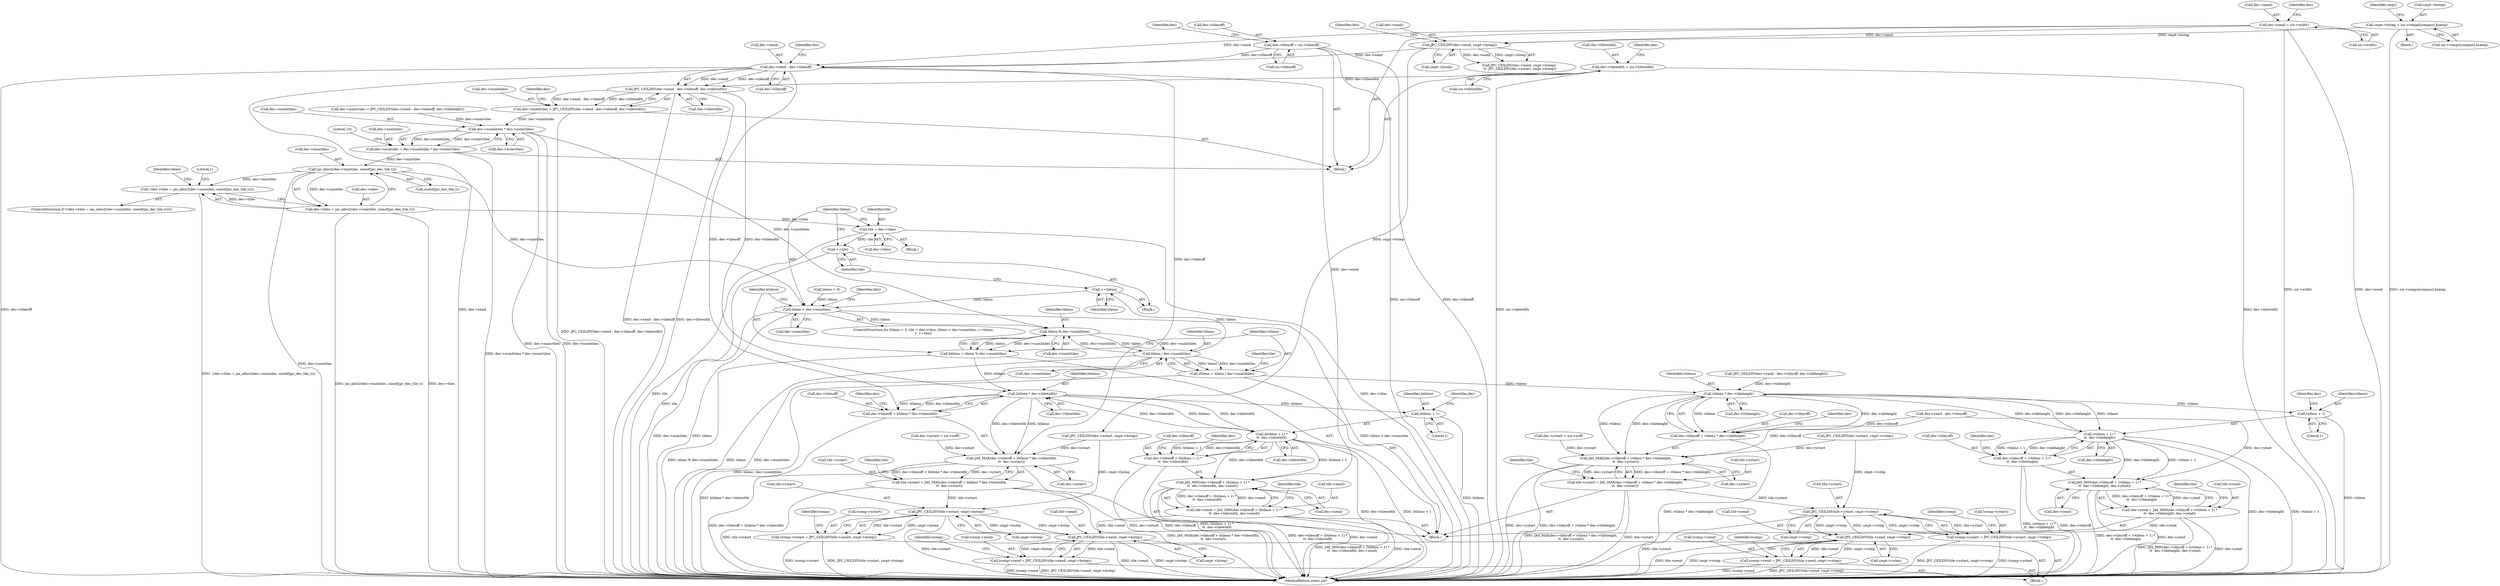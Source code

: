 digraph "0_jasper_d91198abd00fc435a397fe6bad906a4c1748e9cf@pointer" {
"1000336" [label="(Call,JPC_CEILDIV(dec->xend - dec->tilexoff, dec->tilewidth))"];
"1000337" [label="(Call,dec->xend - dec->tilexoff)"];
"1000284" [label="(Call,JPC_CEILDIV(dec->xend, cmpt->hstep))"];
"1000135" [label="(Call,dec->xend = siz->width)"];
"1000257" [label="(Call,cmpt->hstep = siz->comps[compno].hsamp)"];
"1000163" [label="(Call,dec->tilexoff = siz->tilexoff)"];
"1000149" [label="(Call,dec->tilewidth = siz->tilewidth)"];
"1000332" [label="(Call,dec->numhtiles = JPC_CEILDIV(dec->xend - dec->tilexoff, dec->tilewidth))"];
"1000366" [label="(Call,dec->numhtiles * dec->numvtiles)"];
"1000362" [label="(Call,dec->numtiles = dec->numhtiles * dec->numvtiles)"];
"1000394" [label="(Call,jas_alloc2(dec->numtiles, sizeof(jpc_dec_tile_t)))"];
"1000389" [label="(Call,!(dec->tiles = jas_alloc2(dec->numtiles, sizeof(jpc_dec_tile_t))))"];
"1000390" [label="(Call,dec->tiles = jas_alloc2(dec->numtiles, sizeof(jpc_dec_tile_t)))"];
"1000409" [label="(Call,tile = dec->tiles)"];
"1000422" [label="(Call,++tile)"];
"1000414" [label="(Call,tileno < dec->numtiles)"];
"1000427" [label="(Call,tileno % dec->numhtiles)"];
"1000425" [label="(Call,htileno = tileno % dec->numhtiles)"];
"1000458" [label="(Call,htileno * dec->tilewidth)"];
"1000453" [label="(Call,JAS_MAX(dec->tilexoff + htileno * dec->tilewidth,\n\t\t  dec->xstart))"];
"1000449" [label="(Call,tile->xstart = JAS_MAX(dec->tilexoff + htileno * dec->tilewidth,\n\t\t  dec->xstart))"];
"1000621" [label="(Call,JPC_CEILDIV(tile->xstart, cmpt->hstep))"];
"1000617" [label="(Call,tcomp->xstart = JPC_CEILDIV(tile->xstart, cmpt->hstep))"];
"1000643" [label="(Call,JPC_CEILDIV(tile->xend, cmpt->hstep))"];
"1000639" [label="(Call,tcomp->xend = JPC_CEILDIV(tile->xend, cmpt->hstep))"];
"1000454" [label="(Call,dec->tilexoff + htileno * dec->tilewidth)"];
"1000492" [label="(Call,(htileno + 1) *\n\t\t  dec->tilewidth)"];
"1000487" [label="(Call,JAS_MIN(dec->tilexoff + (htileno + 1) *\n\t\t  dec->tilewidth, dec->xend))"];
"1000483" [label="(Call,tile->xend = JAS_MIN(dec->tilexoff + (htileno + 1) *\n\t\t  dec->tilewidth, dec->xend))"];
"1000488" [label="(Call,dec->tilexoff + (htileno + 1) *\n\t\t  dec->tilewidth)"];
"1000493" [label="(Call,htileno + 1)"];
"1000434" [label="(Call,tileno / dec->numhtiles)"];
"1000420" [label="(Call,++tileno)"];
"1000432" [label="(Call,vtileno = tileno / dec->numhtiles)"];
"1000475" [label="(Call,vtileno * dec->tileheight)"];
"1000470" [label="(Call,JAS_MAX(dec->tileyoff + vtileno * dec->tileheight,\n\t\t  dec->ystart))"];
"1000466" [label="(Call,tile->ystart = JAS_MAX(dec->tileyoff + vtileno * dec->tileheight,\n\t\t  dec->ystart))"];
"1000632" [label="(Call,JPC_CEILDIV(tile->ystart, cmpt->vstep))"];
"1000628" [label="(Call,tcomp->ystart = JPC_CEILDIV(tile->ystart, cmpt->vstep))"];
"1000654" [label="(Call,JPC_CEILDIV(tile->yend, cmpt->vstep))"];
"1000650" [label="(Call,tcomp->yend = JPC_CEILDIV(tile->yend, cmpt->vstep))"];
"1000471" [label="(Call,dec->tileyoff + vtileno * dec->tileheight)"];
"1000511" [label="(Call,(vtileno + 1) *\n\t\t  dec->tileheight)"];
"1000506" [label="(Call,JAS_MIN(dec->tileyoff + (vtileno + 1) *\n\t\t  dec->tileheight, dec->yend))"];
"1000502" [label="(Call,tile->yend = JAS_MIN(dec->tileyoff + (vtileno + 1) *\n\t\t  dec->tileheight, dec->yend))"];
"1000507" [label="(Call,dec->tileyoff + (vtileno + 1) *\n\t\t  dec->tileheight)"];
"1000512" [label="(Call,vtileno + 1)"];
"1000345" [label="(Identifier,dec)"];
"1000639" [label="(Call,tcomp->xend = JPC_CEILDIV(tile->xend, cmpt->hstep))"];
"1000519" [label="(Identifier,dec)"];
"1000104" [label="(Block,)"];
"1000414" [label="(Call,tileno < dec->numtiles)"];
"1000622" [label="(Call,tile->xstart)"];
"1000641" [label="(Identifier,tcomp)"];
"1000633" [label="(Call,tile->ystart)"];
"1000172" [label="(Identifier,dec)"];
"1000435" [label="(Identifier,tileno)"];
"1000450" [label="(Call,tile->xstart)"];
"1000270" [label="(Identifier,cmpt)"];
"1000234" [label="(Block,)"];
"1000489" [label="(Call,dec->tilexoff)"];
"1000351" [label="(Call,JPC_CEILDIV(dec->yend - dec->tileyoff, dec->tileheight))"];
"1000678" [label="(MethodReturn,static int)"];
"1000423" [label="(Identifier,tile)"];
"1000407" [label="(Identifier,tileno)"];
"1000632" [label="(Call,JPC_CEILDIV(tile->ystart, cmpt->vstep))"];
"1000150" [label="(Call,dec->tilewidth)"];
"1000419" [label="(Block,)"];
"1000388" [label="(ControlStructure,if (!(dec->tiles = jas_alloc2(dec->numtiles, sizeof(jpc_dec_tile_t)))))"];
"1000436" [label="(Call,dec->numhtiles)"];
"1000458" [label="(Call,htileno * dec->tilewidth)"];
"1000485" [label="(Identifier,tile)"];
"1000504" [label="(Identifier,tile)"];
"1000403" [label="(Literal,1)"];
"1000618" [label="(Call,tcomp->xstart)"];
"1000421" [label="(Identifier,tileno)"];
"1000654" [label="(Call,JPC_CEILDIV(tile->yend, cmpt->vstep))"];
"1000285" [label="(Call,dec->xend)"];
"1000406" [label="(Call,tileno = 0)"];
"1000427" [label="(Call,tileno % dec->numhtiles)"];
"1000367" [label="(Call,dec->numhtiles)"];
"1000463" [label="(Call,dec->xstart)"];
"1000362" [label="(Call,dec->numtiles = dec->numhtiles * dec->numvtiles)"];
"1000121" [label="(Call,dec->xstart = siz->xoff)"];
"1000651" [label="(Call,tcomp->yend)"];
"1000449" [label="(Call,tile->xstart = JAS_MAX(dec->tilexoff + htileno * dec->tilewidth,\n\t\t  dec->xstart))"];
"1000492" [label="(Call,(htileno + 1) *\n\t\t  dec->tilewidth)"];
"1000476" [label="(Identifier,vtileno)"];
"1000502" [label="(Call,tile->yend = JAS_MIN(dec->tileyoff + (vtileno + 1) *\n\t\t  dec->tileheight, dec->yend))"];
"1000496" [label="(Call,dec->tilewidth)"];
"1000467" [label="(Call,tile->ystart)"];
"1000434" [label="(Call,tileno / dec->numhtiles)"];
"1000508" [label="(Call,dec->tileyoff)"];
"1000636" [label="(Call,cmpt->vstep)"];
"1000516" [label="(Identifier,dec)"];
"1000433" [label="(Identifier,vtileno)"];
"1000415" [label="(Identifier,tileno)"];
"1000512" [label="(Call,vtileno + 1)"];
"1000429" [label="(Call,dec->numhtiles)"];
"1000503" [label="(Call,tile->yend)"];
"1000644" [label="(Call,tile->xend)"];
"1000455" [label="(Call,dec->tilexoff)"];
"1000655" [label="(Call,tile->yend)"];
"1000652" [label="(Identifier,tcomp)"];
"1000472" [label="(Call,dec->tileyoff)"];
"1000149" [label="(Call,dec->tilewidth = siz->tilewidth)"];
"1000370" [label="(Call,dec->numvtiles)"];
"1000139" [label="(Call,siz->width)"];
"1000514" [label="(Literal,1)"];
"1000338" [label="(Call,dec->xend)"];
"1000163" [label="(Call,dec->tilexoff = siz->tilexoff)"];
"1000374" [label="(Literal,10)"];
"1000441" [label="(Identifier,tile)"];
"1000432" [label="(Call,vtileno = tileno / dec->numhtiles)"];
"1000480" [label="(Call,dec->ystart)"];
"1000668" [label="(Identifier,dec)"];
"1000488" [label="(Call,dec->tilexoff + (htileno + 1) *\n\t\t  dec->tilewidth)"];
"1000484" [label="(Call,tile->xend)"];
"1000332" [label="(Call,dec->numhtiles = JPC_CEILDIV(dec->xend - dec->tilexoff, dec->tilewidth))"];
"1000333" [label="(Call,dec->numhtiles)"];
"1000511" [label="(Call,(vtileno + 1) *\n\t\t  dec->tileheight)"];
"1000647" [label="(Call,cmpt->hstep)"];
"1000481" [label="(Identifier,dec)"];
"1000650" [label="(Call,tcomp->yend = JPC_CEILDIV(tile->yend, cmpt->vstep))"];
"1000513" [label="(Identifier,vtileno)"];
"1000153" [label="(Call,siz->tilewidth)"];
"1000663" [label="(Identifier,tcomp)"];
"1000411" [label="(Call,dec->tiles)"];
"1000617" [label="(Call,tcomp->xstart = JPC_CEILDIV(tile->xstart, cmpt->hstep))"];
"1000640" [label="(Call,tcomp->xend)"];
"1000158" [label="(Identifier,dec)"];
"1000475" [label="(Call,vtileno * dec->tileheight)"];
"1000363" [label="(Call,dec->numtiles)"];
"1000164" [label="(Call,dec->tilexoff)"];
"1000494" [label="(Identifier,htileno)"];
"1000629" [label="(Call,tcomp->ystart)"];
"1000483" [label="(Call,tile->xend = JAS_MIN(dec->tilexoff + (htileno + 1) *\n\t\t  dec->tilewidth, dec->xend))"];
"1000507" [label="(Call,dec->tileyoff + (vtileno + 1) *\n\t\t  dec->tileheight)"];
"1000135" [label="(Call,dec->xend = siz->width)"];
"1000420" [label="(Call,++tileno)"];
"1000261" [label="(Call,siz->comps[compno].hsamp)"];
"1000136" [label="(Call,dec->xend)"];
"1000628" [label="(Call,tcomp->ystart = JPC_CEILDIV(tile->ystart, cmpt->vstep))"];
"1000630" [label="(Identifier,tcomp)"];
"1000470" [label="(Call,JAS_MAX(dec->tileyoff + vtileno * dec->tileheight,\n\t\t  dec->ystart))"];
"1000144" [label="(Identifier,dec)"];
"1000468" [label="(Identifier,tile)"];
"1000410" [label="(Identifier,tile)"];
"1000471" [label="(Call,dec->tileyoff + vtileno * dec->tileheight)"];
"1000426" [label="(Identifier,htileno)"];
"1000487" [label="(Call,JAS_MIN(dec->tilexoff + (htileno + 1) *\n\t\t  dec->tilewidth, dec->xend))"];
"1000405" [label="(Block,)"];
"1000398" [label="(Call,sizeof(jpc_dec_tile_t))"];
"1000500" [label="(Identifier,dec)"];
"1000625" [label="(Call,cmpt->hstep)"];
"1000601" [label="(Block,)"];
"1000341" [label="(Call,dec->tilexoff)"];
"1000643" [label="(Call,JPC_CEILDIV(tile->xend, cmpt->hstep))"];
"1000523" [label="(Identifier,tile)"];
"1000409" [label="(Call,tile = dec->tiles)"];
"1000293" [label="(Identifier,dec)"];
"1000389" [label="(Call,!(dec->tiles = jas_alloc2(dec->numtiles, sizeof(jpc_dec_tile_t))))"];
"1000128" [label="(Call,dec->ystart = siz->yoff)"];
"1000416" [label="(Call,dec->numtiles)"];
"1000453" [label="(Call,JAS_MAX(dec->tilexoff + htileno * dec->tilewidth,\n\t\t  dec->xstart))"];
"1000258" [label="(Call,cmpt->hstep)"];
"1000283" [label="(Call,JPC_CEILDIV(dec->xend, cmpt->hstep) -\n\t\t  JPC_CEILDIV(dec->xstart, cmpt->hstep))"];
"1000425" [label="(Call,htileno = tileno % dec->numhtiles)"];
"1000477" [label="(Call,dec->tileheight)"];
"1000428" [label="(Identifier,tileno)"];
"1000349" [label="(Identifier,dec)"];
"1000464" [label="(Identifier,dec)"];
"1000394" [label="(Call,jas_alloc2(dec->numtiles, sizeof(jpc_dec_tile_t)))"];
"1000495" [label="(Literal,1)"];
"1000352" [label="(Call,dec->yend - dec->tileyoff)"];
"1000336" [label="(Call,JPC_CEILDIV(dec->xend - dec->tilexoff, dec->tilewidth))"];
"1000506" [label="(Call,JAS_MIN(dec->tileyoff + (vtileno + 1) *\n\t\t  dec->tileheight, dec->yend))"];
"1000291" [label="(Call,JPC_CEILDIV(dec->xstart, cmpt->hstep))"];
"1000459" [label="(Identifier,htileno)"];
"1000310" [label="(Call,JPC_CEILDIV(dec->ystart, cmpt->vstep))"];
"1000424" [label="(Block,)"];
"1000515" [label="(Call,dec->tileheight)"];
"1000395" [label="(Call,dec->numtiles)"];
"1000404" [label="(ControlStructure,for (tileno = 0, tile = dec->tiles; tileno < dec->numtiles; ++tileno,\n\t  ++tile))"];
"1000658" [label="(Call,cmpt->vstep)"];
"1000284" [label="(Call,JPC_CEILDIV(dec->xend, cmpt->hstep))"];
"1000390" [label="(Call,dec->tiles = jas_alloc2(dec->numtiles, sizeof(jpc_dec_tile_t)))"];
"1000454" [label="(Call,dec->tilexoff + htileno * dec->tilewidth)"];
"1000391" [label="(Call,dec->tiles)"];
"1000493" [label="(Call,htileno + 1)"];
"1000466" [label="(Call,tile->ystart = JAS_MAX(dec->tileyoff + vtileno * dec->tileheight,\n\t\t  dec->ystart))"];
"1000337" [label="(Call,dec->xend - dec->tilexoff)"];
"1000518" [label="(Call,dec->yend)"];
"1000497" [label="(Identifier,dec)"];
"1000344" [label="(Call,dec->tilewidth)"];
"1000460" [label="(Call,dec->tilewidth)"];
"1000347" [label="(Call,dec->numvtiles = JPC_CEILDIV(dec->yend - dec->tileyoff, dec->tileheight))"];
"1000366" [label="(Call,dec->numhtiles * dec->numvtiles)"];
"1000257" [label="(Call,cmpt->hstep = siz->comps[compno].hsamp)"];
"1000621" [label="(Call,JPC_CEILDIV(tile->xstart, cmpt->hstep))"];
"1000167" [label="(Call,siz->tilexoff)"];
"1000499" [label="(Call,dec->xend)"];
"1000288" [label="(Call,cmpt->hstep)"];
"1000422" [label="(Call,++tile)"];
"1000336" -> "1000332"  [label="AST: "];
"1000336" -> "1000344"  [label="CFG: "];
"1000337" -> "1000336"  [label="AST: "];
"1000344" -> "1000336"  [label="AST: "];
"1000332" -> "1000336"  [label="CFG: "];
"1000336" -> "1000678"  [label="DDG: dec->tilewidth"];
"1000336" -> "1000678"  [label="DDG: dec->xend - dec->tilexoff"];
"1000336" -> "1000332"  [label="DDG: dec->xend - dec->tilexoff"];
"1000336" -> "1000332"  [label="DDG: dec->tilewidth"];
"1000337" -> "1000336"  [label="DDG: dec->xend"];
"1000337" -> "1000336"  [label="DDG: dec->tilexoff"];
"1000149" -> "1000336"  [label="DDG: dec->tilewidth"];
"1000336" -> "1000458"  [label="DDG: dec->tilewidth"];
"1000337" -> "1000341"  [label="CFG: "];
"1000338" -> "1000337"  [label="AST: "];
"1000341" -> "1000337"  [label="AST: "];
"1000345" -> "1000337"  [label="CFG: "];
"1000337" -> "1000678"  [label="DDG: dec->xend"];
"1000337" -> "1000678"  [label="DDG: dec->tilexoff"];
"1000284" -> "1000337"  [label="DDG: dec->xend"];
"1000135" -> "1000337"  [label="DDG: dec->xend"];
"1000163" -> "1000337"  [label="DDG: dec->tilexoff"];
"1000337" -> "1000453"  [label="DDG: dec->tilexoff"];
"1000337" -> "1000454"  [label="DDG: dec->tilexoff"];
"1000337" -> "1000487"  [label="DDG: dec->xend"];
"1000284" -> "1000283"  [label="AST: "];
"1000284" -> "1000288"  [label="CFG: "];
"1000285" -> "1000284"  [label="AST: "];
"1000288" -> "1000284"  [label="AST: "];
"1000293" -> "1000284"  [label="CFG: "];
"1000284" -> "1000283"  [label="DDG: dec->xend"];
"1000284" -> "1000283"  [label="DDG: cmpt->hstep"];
"1000135" -> "1000284"  [label="DDG: dec->xend"];
"1000257" -> "1000284"  [label="DDG: cmpt->hstep"];
"1000284" -> "1000291"  [label="DDG: cmpt->hstep"];
"1000135" -> "1000104"  [label="AST: "];
"1000135" -> "1000139"  [label="CFG: "];
"1000136" -> "1000135"  [label="AST: "];
"1000139" -> "1000135"  [label="AST: "];
"1000144" -> "1000135"  [label="CFG: "];
"1000135" -> "1000678"  [label="DDG: siz->width"];
"1000135" -> "1000678"  [label="DDG: dec->xend"];
"1000257" -> "1000234"  [label="AST: "];
"1000257" -> "1000261"  [label="CFG: "];
"1000258" -> "1000257"  [label="AST: "];
"1000261" -> "1000257"  [label="AST: "];
"1000270" -> "1000257"  [label="CFG: "];
"1000257" -> "1000678"  [label="DDG: siz->comps[compno].hsamp"];
"1000163" -> "1000104"  [label="AST: "];
"1000163" -> "1000167"  [label="CFG: "];
"1000164" -> "1000163"  [label="AST: "];
"1000167" -> "1000163"  [label="AST: "];
"1000172" -> "1000163"  [label="CFG: "];
"1000163" -> "1000678"  [label="DDG: dec->tilexoff"];
"1000163" -> "1000678"  [label="DDG: siz->tilexoff"];
"1000149" -> "1000104"  [label="AST: "];
"1000149" -> "1000153"  [label="CFG: "];
"1000150" -> "1000149"  [label="AST: "];
"1000153" -> "1000149"  [label="AST: "];
"1000158" -> "1000149"  [label="CFG: "];
"1000149" -> "1000678"  [label="DDG: siz->tilewidth"];
"1000149" -> "1000678"  [label="DDG: dec->tilewidth"];
"1000332" -> "1000104"  [label="AST: "];
"1000333" -> "1000332"  [label="AST: "];
"1000349" -> "1000332"  [label="CFG: "];
"1000332" -> "1000678"  [label="DDG: JPC_CEILDIV(dec->xend - dec->tilexoff, dec->tilewidth)"];
"1000332" -> "1000366"  [label="DDG: dec->numhtiles"];
"1000366" -> "1000362"  [label="AST: "];
"1000366" -> "1000370"  [label="CFG: "];
"1000367" -> "1000366"  [label="AST: "];
"1000370" -> "1000366"  [label="AST: "];
"1000362" -> "1000366"  [label="CFG: "];
"1000366" -> "1000678"  [label="DDG: dec->numvtiles"];
"1000366" -> "1000678"  [label="DDG: dec->numhtiles"];
"1000366" -> "1000362"  [label="DDG: dec->numhtiles"];
"1000366" -> "1000362"  [label="DDG: dec->numvtiles"];
"1000347" -> "1000366"  [label="DDG: dec->numvtiles"];
"1000366" -> "1000427"  [label="DDG: dec->numhtiles"];
"1000362" -> "1000104"  [label="AST: "];
"1000363" -> "1000362"  [label="AST: "];
"1000374" -> "1000362"  [label="CFG: "];
"1000362" -> "1000678"  [label="DDG: dec->numhtiles * dec->numvtiles"];
"1000362" -> "1000394"  [label="DDG: dec->numtiles"];
"1000394" -> "1000390"  [label="AST: "];
"1000394" -> "1000398"  [label="CFG: "];
"1000395" -> "1000394"  [label="AST: "];
"1000398" -> "1000394"  [label="AST: "];
"1000390" -> "1000394"  [label="CFG: "];
"1000394" -> "1000678"  [label="DDG: dec->numtiles"];
"1000394" -> "1000389"  [label="DDG: dec->numtiles"];
"1000394" -> "1000390"  [label="DDG: dec->numtiles"];
"1000394" -> "1000414"  [label="DDG: dec->numtiles"];
"1000389" -> "1000388"  [label="AST: "];
"1000389" -> "1000390"  [label="CFG: "];
"1000390" -> "1000389"  [label="AST: "];
"1000403" -> "1000389"  [label="CFG: "];
"1000407" -> "1000389"  [label="CFG: "];
"1000389" -> "1000678"  [label="DDG: !(dec->tiles = jas_alloc2(dec->numtiles, sizeof(jpc_dec_tile_t)))"];
"1000390" -> "1000389"  [label="DDG: dec->tiles"];
"1000391" -> "1000390"  [label="AST: "];
"1000390" -> "1000678"  [label="DDG: jas_alloc2(dec->numtiles, sizeof(jpc_dec_tile_t))"];
"1000390" -> "1000678"  [label="DDG: dec->tiles"];
"1000390" -> "1000409"  [label="DDG: dec->tiles"];
"1000409" -> "1000405"  [label="AST: "];
"1000409" -> "1000411"  [label="CFG: "];
"1000410" -> "1000409"  [label="AST: "];
"1000411" -> "1000409"  [label="AST: "];
"1000415" -> "1000409"  [label="CFG: "];
"1000409" -> "1000678"  [label="DDG: dec->tiles"];
"1000409" -> "1000678"  [label="DDG: tile"];
"1000409" -> "1000422"  [label="DDG: tile"];
"1000422" -> "1000419"  [label="AST: "];
"1000422" -> "1000423"  [label="CFG: "];
"1000423" -> "1000422"  [label="AST: "];
"1000415" -> "1000422"  [label="CFG: "];
"1000422" -> "1000678"  [label="DDG: tile"];
"1000414" -> "1000404"  [label="AST: "];
"1000414" -> "1000416"  [label="CFG: "];
"1000415" -> "1000414"  [label="AST: "];
"1000416" -> "1000414"  [label="AST: "];
"1000426" -> "1000414"  [label="CFG: "];
"1000668" -> "1000414"  [label="CFG: "];
"1000414" -> "1000678"  [label="DDG: tileno < dec->numtiles"];
"1000414" -> "1000678"  [label="DDG: dec->numtiles"];
"1000414" -> "1000678"  [label="DDG: tileno"];
"1000406" -> "1000414"  [label="DDG: tileno"];
"1000420" -> "1000414"  [label="DDG: tileno"];
"1000414" -> "1000427"  [label="DDG: tileno"];
"1000427" -> "1000425"  [label="AST: "];
"1000427" -> "1000429"  [label="CFG: "];
"1000428" -> "1000427"  [label="AST: "];
"1000429" -> "1000427"  [label="AST: "];
"1000425" -> "1000427"  [label="CFG: "];
"1000427" -> "1000425"  [label="DDG: tileno"];
"1000427" -> "1000425"  [label="DDG: dec->numhtiles"];
"1000434" -> "1000427"  [label="DDG: dec->numhtiles"];
"1000427" -> "1000434"  [label="DDG: tileno"];
"1000427" -> "1000434"  [label="DDG: dec->numhtiles"];
"1000425" -> "1000424"  [label="AST: "];
"1000426" -> "1000425"  [label="AST: "];
"1000433" -> "1000425"  [label="CFG: "];
"1000425" -> "1000678"  [label="DDG: tileno % dec->numhtiles"];
"1000425" -> "1000458"  [label="DDG: htileno"];
"1000458" -> "1000454"  [label="AST: "];
"1000458" -> "1000460"  [label="CFG: "];
"1000459" -> "1000458"  [label="AST: "];
"1000460" -> "1000458"  [label="AST: "];
"1000454" -> "1000458"  [label="CFG: "];
"1000458" -> "1000453"  [label="DDG: htileno"];
"1000458" -> "1000453"  [label="DDG: dec->tilewidth"];
"1000458" -> "1000454"  [label="DDG: htileno"];
"1000458" -> "1000454"  [label="DDG: dec->tilewidth"];
"1000492" -> "1000458"  [label="DDG: dec->tilewidth"];
"1000458" -> "1000492"  [label="DDG: htileno"];
"1000458" -> "1000492"  [label="DDG: dec->tilewidth"];
"1000458" -> "1000493"  [label="DDG: htileno"];
"1000453" -> "1000449"  [label="AST: "];
"1000453" -> "1000463"  [label="CFG: "];
"1000454" -> "1000453"  [label="AST: "];
"1000463" -> "1000453"  [label="AST: "];
"1000449" -> "1000453"  [label="CFG: "];
"1000453" -> "1000678"  [label="DDG: dec->xstart"];
"1000453" -> "1000678"  [label="DDG: dec->tilexoff + htileno * dec->tilewidth"];
"1000453" -> "1000449"  [label="DDG: dec->tilexoff + htileno * dec->tilewidth"];
"1000453" -> "1000449"  [label="DDG: dec->xstart"];
"1000291" -> "1000453"  [label="DDG: dec->xstart"];
"1000121" -> "1000453"  [label="DDG: dec->xstart"];
"1000449" -> "1000424"  [label="AST: "];
"1000450" -> "1000449"  [label="AST: "];
"1000468" -> "1000449"  [label="CFG: "];
"1000449" -> "1000678"  [label="DDG: tile->xstart"];
"1000449" -> "1000678"  [label="DDG: JAS_MAX(dec->tilexoff + htileno * dec->tilewidth,\n\t\t  dec->xstart)"];
"1000449" -> "1000621"  [label="DDG: tile->xstart"];
"1000621" -> "1000617"  [label="AST: "];
"1000621" -> "1000625"  [label="CFG: "];
"1000622" -> "1000621"  [label="AST: "];
"1000625" -> "1000621"  [label="AST: "];
"1000617" -> "1000621"  [label="CFG: "];
"1000621" -> "1000678"  [label="DDG: tile->xstart"];
"1000621" -> "1000617"  [label="DDG: tile->xstart"];
"1000621" -> "1000617"  [label="DDG: cmpt->hstep"];
"1000643" -> "1000621"  [label="DDG: cmpt->hstep"];
"1000291" -> "1000621"  [label="DDG: cmpt->hstep"];
"1000621" -> "1000643"  [label="DDG: cmpt->hstep"];
"1000617" -> "1000601"  [label="AST: "];
"1000618" -> "1000617"  [label="AST: "];
"1000630" -> "1000617"  [label="CFG: "];
"1000617" -> "1000678"  [label="DDG: tcomp->xstart"];
"1000617" -> "1000678"  [label="DDG: JPC_CEILDIV(tile->xstart, cmpt->hstep)"];
"1000643" -> "1000639"  [label="AST: "];
"1000643" -> "1000647"  [label="CFG: "];
"1000644" -> "1000643"  [label="AST: "];
"1000647" -> "1000643"  [label="AST: "];
"1000639" -> "1000643"  [label="CFG: "];
"1000643" -> "1000678"  [label="DDG: tile->xend"];
"1000643" -> "1000678"  [label="DDG: cmpt->hstep"];
"1000643" -> "1000639"  [label="DDG: tile->xend"];
"1000643" -> "1000639"  [label="DDG: cmpt->hstep"];
"1000483" -> "1000643"  [label="DDG: tile->xend"];
"1000639" -> "1000601"  [label="AST: "];
"1000640" -> "1000639"  [label="AST: "];
"1000652" -> "1000639"  [label="CFG: "];
"1000639" -> "1000678"  [label="DDG: JPC_CEILDIV(tile->xend, cmpt->hstep)"];
"1000639" -> "1000678"  [label="DDG: tcomp->xend"];
"1000455" -> "1000454"  [label="AST: "];
"1000464" -> "1000454"  [label="CFG: "];
"1000454" -> "1000678"  [label="DDG: htileno * dec->tilewidth"];
"1000492" -> "1000488"  [label="AST: "];
"1000492" -> "1000496"  [label="CFG: "];
"1000493" -> "1000492"  [label="AST: "];
"1000496" -> "1000492"  [label="AST: "];
"1000488" -> "1000492"  [label="CFG: "];
"1000492" -> "1000678"  [label="DDG: dec->tilewidth"];
"1000492" -> "1000678"  [label="DDG: htileno + 1"];
"1000492" -> "1000487"  [label="DDG: htileno + 1"];
"1000492" -> "1000487"  [label="DDG: dec->tilewidth"];
"1000492" -> "1000488"  [label="DDG: htileno + 1"];
"1000492" -> "1000488"  [label="DDG: dec->tilewidth"];
"1000487" -> "1000483"  [label="AST: "];
"1000487" -> "1000499"  [label="CFG: "];
"1000488" -> "1000487"  [label="AST: "];
"1000499" -> "1000487"  [label="AST: "];
"1000483" -> "1000487"  [label="CFG: "];
"1000487" -> "1000678"  [label="DDG: dec->tilexoff + (htileno + 1) *\n\t\t  dec->tilewidth"];
"1000487" -> "1000678"  [label="DDG: dec->xend"];
"1000487" -> "1000483"  [label="DDG: dec->tilexoff + (htileno + 1) *\n\t\t  dec->tilewidth"];
"1000487" -> "1000483"  [label="DDG: dec->xend"];
"1000483" -> "1000424"  [label="AST: "];
"1000484" -> "1000483"  [label="AST: "];
"1000504" -> "1000483"  [label="CFG: "];
"1000483" -> "1000678"  [label="DDG: JAS_MIN(dec->tilexoff + (htileno + 1) *\n\t\t  dec->tilewidth, dec->xend)"];
"1000483" -> "1000678"  [label="DDG: tile->xend"];
"1000489" -> "1000488"  [label="AST: "];
"1000500" -> "1000488"  [label="CFG: "];
"1000488" -> "1000678"  [label="DDG: dec->tilexoff"];
"1000488" -> "1000678"  [label="DDG: (htileno + 1) *\n\t\t  dec->tilewidth"];
"1000493" -> "1000495"  [label="CFG: "];
"1000494" -> "1000493"  [label="AST: "];
"1000495" -> "1000493"  [label="AST: "];
"1000497" -> "1000493"  [label="CFG: "];
"1000493" -> "1000678"  [label="DDG: htileno"];
"1000434" -> "1000432"  [label="AST: "];
"1000434" -> "1000436"  [label="CFG: "];
"1000435" -> "1000434"  [label="AST: "];
"1000436" -> "1000434"  [label="AST: "];
"1000432" -> "1000434"  [label="CFG: "];
"1000434" -> "1000678"  [label="DDG: dec->numhtiles"];
"1000434" -> "1000678"  [label="DDG: tileno"];
"1000434" -> "1000420"  [label="DDG: tileno"];
"1000434" -> "1000432"  [label="DDG: tileno"];
"1000434" -> "1000432"  [label="DDG: dec->numhtiles"];
"1000420" -> "1000419"  [label="AST: "];
"1000420" -> "1000421"  [label="CFG: "];
"1000421" -> "1000420"  [label="AST: "];
"1000423" -> "1000420"  [label="CFG: "];
"1000432" -> "1000424"  [label="AST: "];
"1000433" -> "1000432"  [label="AST: "];
"1000441" -> "1000432"  [label="CFG: "];
"1000432" -> "1000678"  [label="DDG: tileno / dec->numhtiles"];
"1000432" -> "1000475"  [label="DDG: vtileno"];
"1000475" -> "1000471"  [label="AST: "];
"1000475" -> "1000477"  [label="CFG: "];
"1000476" -> "1000475"  [label="AST: "];
"1000477" -> "1000475"  [label="AST: "];
"1000471" -> "1000475"  [label="CFG: "];
"1000475" -> "1000470"  [label="DDG: vtileno"];
"1000475" -> "1000470"  [label="DDG: dec->tileheight"];
"1000475" -> "1000471"  [label="DDG: vtileno"];
"1000475" -> "1000471"  [label="DDG: dec->tileheight"];
"1000511" -> "1000475"  [label="DDG: dec->tileheight"];
"1000351" -> "1000475"  [label="DDG: dec->tileheight"];
"1000475" -> "1000511"  [label="DDG: vtileno"];
"1000475" -> "1000511"  [label="DDG: dec->tileheight"];
"1000475" -> "1000512"  [label="DDG: vtileno"];
"1000470" -> "1000466"  [label="AST: "];
"1000470" -> "1000480"  [label="CFG: "];
"1000471" -> "1000470"  [label="AST: "];
"1000480" -> "1000470"  [label="AST: "];
"1000466" -> "1000470"  [label="CFG: "];
"1000470" -> "1000678"  [label="DDG: dec->ystart"];
"1000470" -> "1000678"  [label="DDG: dec->tileyoff + vtileno * dec->tileheight"];
"1000470" -> "1000466"  [label="DDG: dec->tileyoff + vtileno * dec->tileheight"];
"1000470" -> "1000466"  [label="DDG: dec->ystart"];
"1000352" -> "1000470"  [label="DDG: dec->tileyoff"];
"1000310" -> "1000470"  [label="DDG: dec->ystart"];
"1000128" -> "1000470"  [label="DDG: dec->ystart"];
"1000466" -> "1000424"  [label="AST: "];
"1000467" -> "1000466"  [label="AST: "];
"1000485" -> "1000466"  [label="CFG: "];
"1000466" -> "1000678"  [label="DDG: tile->ystart"];
"1000466" -> "1000678"  [label="DDG: JAS_MAX(dec->tileyoff + vtileno * dec->tileheight,\n\t\t  dec->ystart)"];
"1000466" -> "1000632"  [label="DDG: tile->ystart"];
"1000632" -> "1000628"  [label="AST: "];
"1000632" -> "1000636"  [label="CFG: "];
"1000633" -> "1000632"  [label="AST: "];
"1000636" -> "1000632"  [label="AST: "];
"1000628" -> "1000632"  [label="CFG: "];
"1000632" -> "1000678"  [label="DDG: tile->ystart"];
"1000632" -> "1000628"  [label="DDG: tile->ystart"];
"1000632" -> "1000628"  [label="DDG: cmpt->vstep"];
"1000654" -> "1000632"  [label="DDG: cmpt->vstep"];
"1000310" -> "1000632"  [label="DDG: cmpt->vstep"];
"1000632" -> "1000654"  [label="DDG: cmpt->vstep"];
"1000628" -> "1000601"  [label="AST: "];
"1000629" -> "1000628"  [label="AST: "];
"1000641" -> "1000628"  [label="CFG: "];
"1000628" -> "1000678"  [label="DDG: tcomp->ystart"];
"1000628" -> "1000678"  [label="DDG: JPC_CEILDIV(tile->ystart, cmpt->vstep)"];
"1000654" -> "1000650"  [label="AST: "];
"1000654" -> "1000658"  [label="CFG: "];
"1000655" -> "1000654"  [label="AST: "];
"1000658" -> "1000654"  [label="AST: "];
"1000650" -> "1000654"  [label="CFG: "];
"1000654" -> "1000678"  [label="DDG: tile->yend"];
"1000654" -> "1000678"  [label="DDG: cmpt->vstep"];
"1000654" -> "1000650"  [label="DDG: tile->yend"];
"1000654" -> "1000650"  [label="DDG: cmpt->vstep"];
"1000502" -> "1000654"  [label="DDG: tile->yend"];
"1000650" -> "1000601"  [label="AST: "];
"1000651" -> "1000650"  [label="AST: "];
"1000663" -> "1000650"  [label="CFG: "];
"1000650" -> "1000678"  [label="DDG: tcomp->yend"];
"1000650" -> "1000678"  [label="DDG: JPC_CEILDIV(tile->yend, cmpt->vstep)"];
"1000472" -> "1000471"  [label="AST: "];
"1000481" -> "1000471"  [label="CFG: "];
"1000471" -> "1000678"  [label="DDG: vtileno * dec->tileheight"];
"1000352" -> "1000471"  [label="DDG: dec->tileyoff"];
"1000511" -> "1000507"  [label="AST: "];
"1000511" -> "1000515"  [label="CFG: "];
"1000512" -> "1000511"  [label="AST: "];
"1000515" -> "1000511"  [label="AST: "];
"1000507" -> "1000511"  [label="CFG: "];
"1000511" -> "1000678"  [label="DDG: dec->tileheight"];
"1000511" -> "1000678"  [label="DDG: vtileno + 1"];
"1000511" -> "1000506"  [label="DDG: vtileno + 1"];
"1000511" -> "1000506"  [label="DDG: dec->tileheight"];
"1000511" -> "1000507"  [label="DDG: vtileno + 1"];
"1000511" -> "1000507"  [label="DDG: dec->tileheight"];
"1000506" -> "1000502"  [label="AST: "];
"1000506" -> "1000518"  [label="CFG: "];
"1000507" -> "1000506"  [label="AST: "];
"1000518" -> "1000506"  [label="AST: "];
"1000502" -> "1000506"  [label="CFG: "];
"1000506" -> "1000678"  [label="DDG: dec->tileyoff + (vtileno + 1) *\n\t\t  dec->tileheight"];
"1000506" -> "1000678"  [label="DDG: dec->yend"];
"1000506" -> "1000502"  [label="DDG: dec->tileyoff + (vtileno + 1) *\n\t\t  dec->tileheight"];
"1000506" -> "1000502"  [label="DDG: dec->yend"];
"1000352" -> "1000506"  [label="DDG: dec->yend"];
"1000502" -> "1000424"  [label="AST: "];
"1000503" -> "1000502"  [label="AST: "];
"1000523" -> "1000502"  [label="CFG: "];
"1000502" -> "1000678"  [label="DDG: JAS_MIN(dec->tileyoff + (vtileno + 1) *\n\t\t  dec->tileheight, dec->yend)"];
"1000502" -> "1000678"  [label="DDG: tile->yend"];
"1000508" -> "1000507"  [label="AST: "];
"1000519" -> "1000507"  [label="CFG: "];
"1000507" -> "1000678"  [label="DDG: (vtileno + 1) *\n\t\t  dec->tileheight"];
"1000507" -> "1000678"  [label="DDG: dec->tileyoff"];
"1000512" -> "1000514"  [label="CFG: "];
"1000513" -> "1000512"  [label="AST: "];
"1000514" -> "1000512"  [label="AST: "];
"1000516" -> "1000512"  [label="CFG: "];
"1000512" -> "1000678"  [label="DDG: vtileno"];
}
